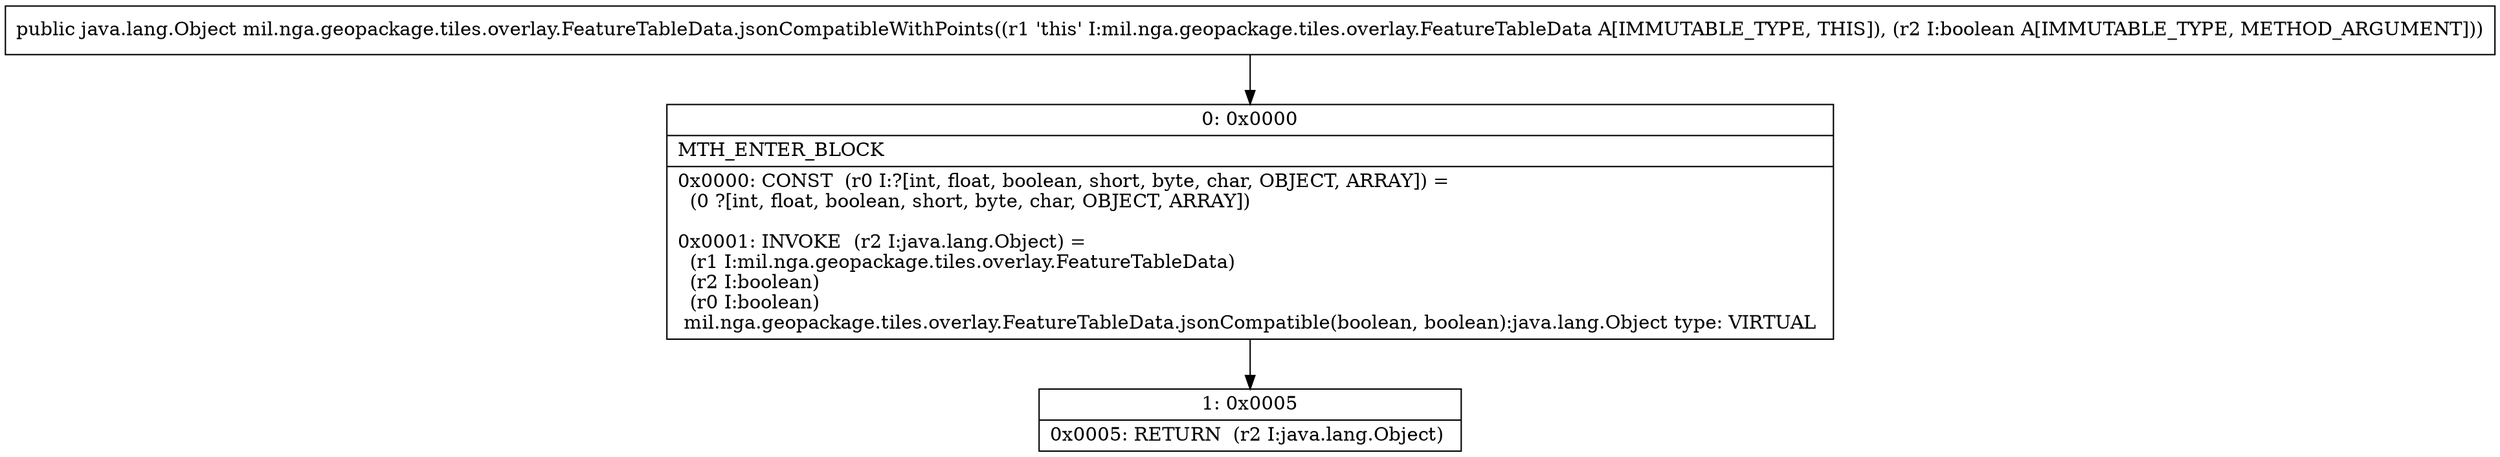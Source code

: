 digraph "CFG formil.nga.geopackage.tiles.overlay.FeatureTableData.jsonCompatibleWithPoints(Z)Ljava\/lang\/Object;" {
Node_0 [shape=record,label="{0\:\ 0x0000|MTH_ENTER_BLOCK\l|0x0000: CONST  (r0 I:?[int, float, boolean, short, byte, char, OBJECT, ARRAY]) = \l  (0 ?[int, float, boolean, short, byte, char, OBJECT, ARRAY])\l \l0x0001: INVOKE  (r2 I:java.lang.Object) = \l  (r1 I:mil.nga.geopackage.tiles.overlay.FeatureTableData)\l  (r2 I:boolean)\l  (r0 I:boolean)\l mil.nga.geopackage.tiles.overlay.FeatureTableData.jsonCompatible(boolean, boolean):java.lang.Object type: VIRTUAL \l}"];
Node_1 [shape=record,label="{1\:\ 0x0005|0x0005: RETURN  (r2 I:java.lang.Object) \l}"];
MethodNode[shape=record,label="{public java.lang.Object mil.nga.geopackage.tiles.overlay.FeatureTableData.jsonCompatibleWithPoints((r1 'this' I:mil.nga.geopackage.tiles.overlay.FeatureTableData A[IMMUTABLE_TYPE, THIS]), (r2 I:boolean A[IMMUTABLE_TYPE, METHOD_ARGUMENT])) }"];
MethodNode -> Node_0;
Node_0 -> Node_1;
}

